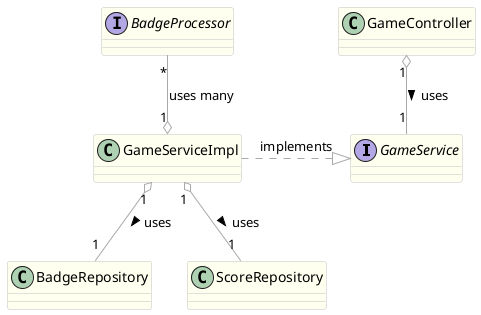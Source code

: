 @startuml
'skinparam dpi 300
'scale 3
skinparam class {
BackgroundColor Ivory
ArrowColor DarkGrey
BorderColor Silver
}

interface GameService
interface BadgeProcessor

GameController "1" o-- "1" GameService : uses >
GameServiceImpl .|> GameService : implements
GameServiceImpl "1" o-up- "*" BadgeProcessor : uses many
GameServiceImpl "1" o-down- "1" BadgeRepository : uses >
GameServiceImpl "1" o-down- "1" ScoreRepository : uses >
@enduml